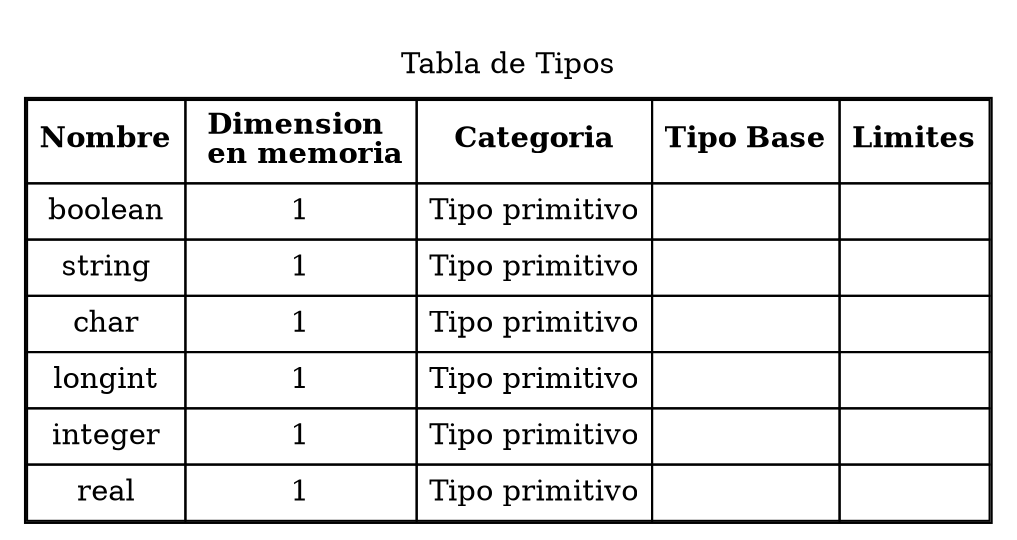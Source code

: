 digraph G {
    rankdir=LR;
    node [shape=plaintext];
t0    [label=<
        <table border="1" cellborder="1" cellspacing="0" cellpadding="5">
            <tr>
                <td><b>Nombre</b></td>
                <td><b>Dimension <BR/> en memoria</b></td>
                <td><b>Categoria</b></td>
                <td><b>Tipo Base</b></td>
                <td><b>Limites</b></td>
            </tr>
<tr>
    <td>boolean</td><td>1</td><td>Tipo primitivo</td><td></td><td></td>
</tr>
<tr>
    <td>string</td><td>1</td><td>Tipo primitivo</td><td></td><td></td>
</tr>
<tr>
    <td>char</td><td>1</td><td>Tipo primitivo</td><td></td><td></td>
</tr>
<tr>
    <td>longint</td><td>1</td><td>Tipo primitivo</td><td></td><td></td>
</tr>
<tr>
    <td>integer</td><td>1</td><td>Tipo primitivo</td><td></td><td></td>
</tr>
<tr>
    <td>real</td><td>1</td><td>Tipo primitivo</td><td></td><td></td>
</tr>
</table>
    >];
labelloc="t";
    label="
Tabla de Tipos";
}

